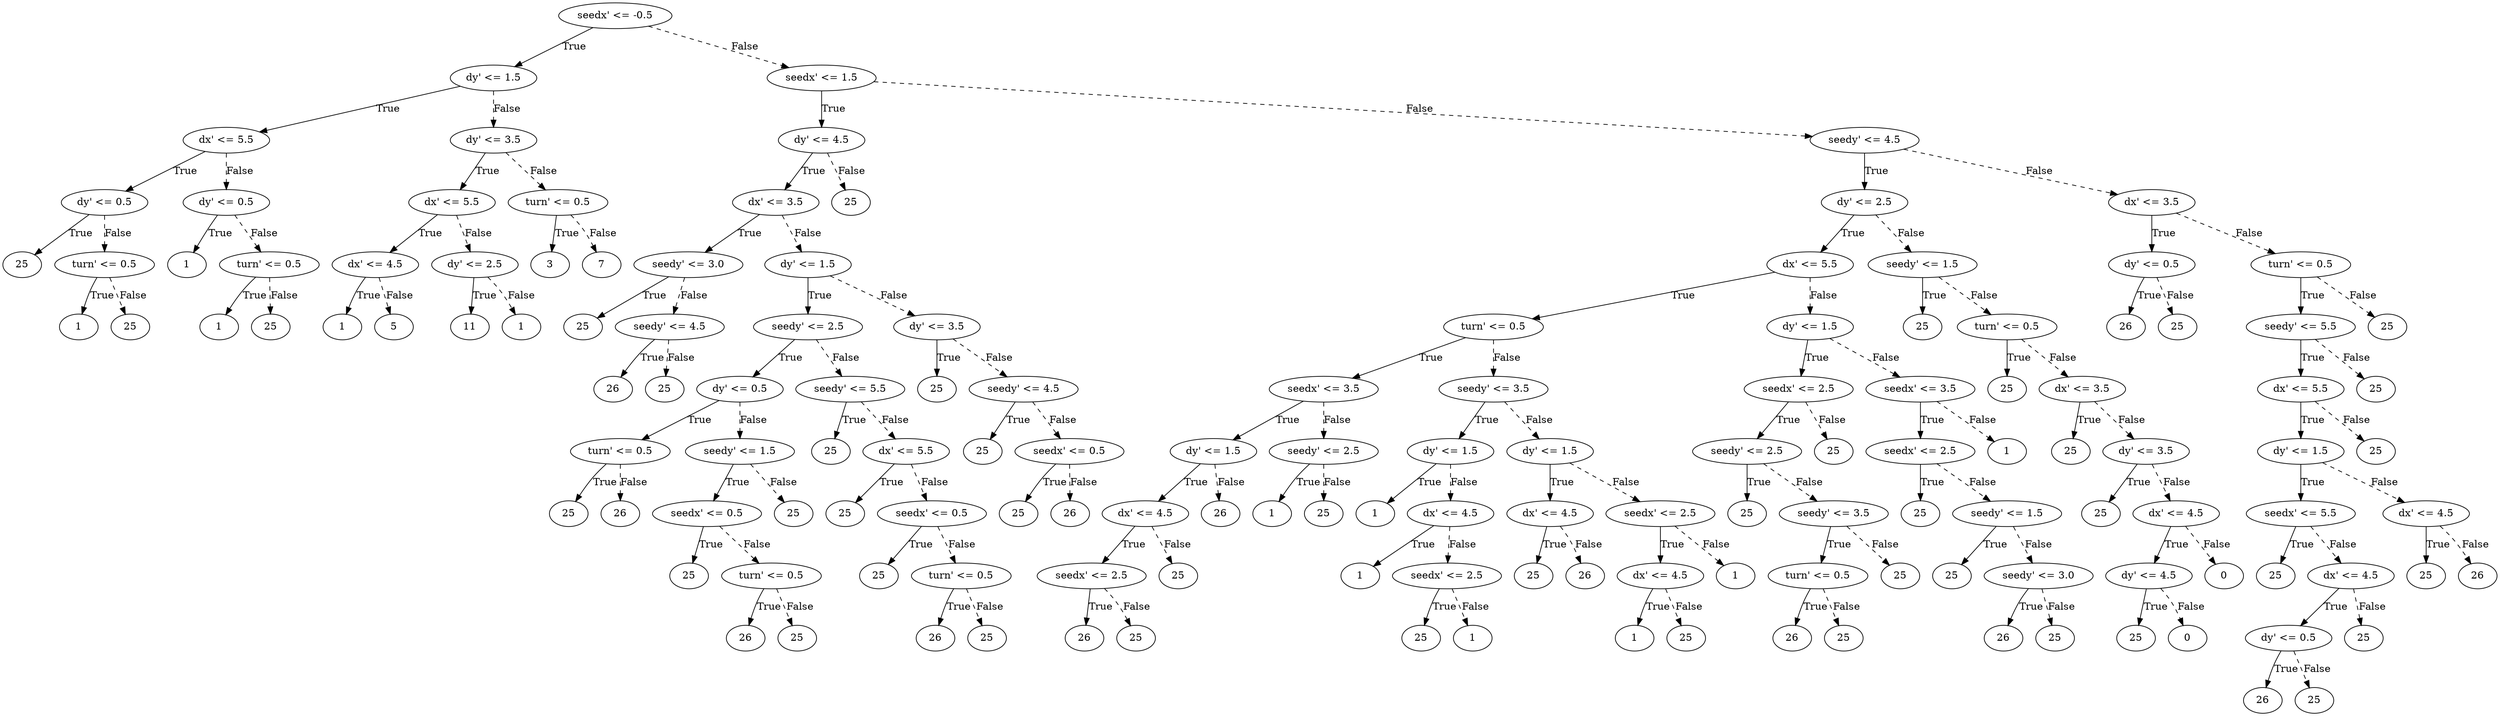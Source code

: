 digraph {
0 [label="seedx' <= -0.5"];
1 [label="dy' <= 1.5"];
2 [label="dx' <= 5.5"];
3 [label="dy' <= 0.5"];
4 [label="25"];
3 -> 4 [label="True"];
5 [label="turn' <= 0.5"];
6 [label="1"];
5 -> 6 [label="True"];
7 [label="25"];
5 -> 7 [style="dashed", label="False"];
3 -> 5 [style="dashed", label="False"];
2 -> 3 [label="True"];
8 [label="dy' <= 0.5"];
9 [label="1"];
8 -> 9 [label="True"];
10 [label="turn' <= 0.5"];
11 [label="1"];
10 -> 11 [label="True"];
12 [label="25"];
10 -> 12 [style="dashed", label="False"];
8 -> 10 [style="dashed", label="False"];
2 -> 8 [style="dashed", label="False"];
1 -> 2 [label="True"];
13 [label="dy' <= 3.5"];
14 [label="dx' <= 5.5"];
15 [label="dx' <= 4.5"];
16 [label="1"];
15 -> 16 [label="True"];
17 [label="5"];
15 -> 17 [style="dashed", label="False"];
14 -> 15 [label="True"];
18 [label="dy' <= 2.5"];
19 [label="11"];
18 -> 19 [label="True"];
20 [label="1"];
18 -> 20 [style="dashed", label="False"];
14 -> 18 [style="dashed", label="False"];
13 -> 14 [label="True"];
21 [label="turn' <= 0.5"];
22 [label="3"];
21 -> 22 [label="True"];
23 [label="7"];
21 -> 23 [style="dashed", label="False"];
13 -> 21 [style="dashed", label="False"];
1 -> 13 [style="dashed", label="False"];
0 -> 1 [label="True"];
24 [label="seedx' <= 1.5"];
25 [label="dy' <= 4.5"];
26 [label="dx' <= 3.5"];
27 [label="seedy' <= 3.0"];
28 [label="25"];
27 -> 28 [label="True"];
29 [label="seedy' <= 4.5"];
30 [label="26"];
29 -> 30 [label="True"];
31 [label="25"];
29 -> 31 [style="dashed", label="False"];
27 -> 29 [style="dashed", label="False"];
26 -> 27 [label="True"];
32 [label="dy' <= 1.5"];
33 [label="seedy' <= 2.5"];
34 [label="dy' <= 0.5"];
35 [label="turn' <= 0.5"];
36 [label="25"];
35 -> 36 [label="True"];
37 [label="26"];
35 -> 37 [style="dashed", label="False"];
34 -> 35 [label="True"];
38 [label="seedy' <= 1.5"];
39 [label="seedx' <= 0.5"];
40 [label="25"];
39 -> 40 [label="True"];
41 [label="turn' <= 0.5"];
42 [label="26"];
41 -> 42 [label="True"];
43 [label="25"];
41 -> 43 [style="dashed", label="False"];
39 -> 41 [style="dashed", label="False"];
38 -> 39 [label="True"];
44 [label="25"];
38 -> 44 [style="dashed", label="False"];
34 -> 38 [style="dashed", label="False"];
33 -> 34 [label="True"];
45 [label="seedy' <= 5.5"];
46 [label="25"];
45 -> 46 [label="True"];
47 [label="dx' <= 5.5"];
48 [label="25"];
47 -> 48 [label="True"];
49 [label="seedx' <= 0.5"];
50 [label="25"];
49 -> 50 [label="True"];
51 [label="turn' <= 0.5"];
52 [label="26"];
51 -> 52 [label="True"];
53 [label="25"];
51 -> 53 [style="dashed", label="False"];
49 -> 51 [style="dashed", label="False"];
47 -> 49 [style="dashed", label="False"];
45 -> 47 [style="dashed", label="False"];
33 -> 45 [style="dashed", label="False"];
32 -> 33 [label="True"];
54 [label="dy' <= 3.5"];
55 [label="25"];
54 -> 55 [label="True"];
56 [label="seedy' <= 4.5"];
57 [label="25"];
56 -> 57 [label="True"];
58 [label="seedx' <= 0.5"];
59 [label="25"];
58 -> 59 [label="True"];
60 [label="26"];
58 -> 60 [style="dashed", label="False"];
56 -> 58 [style="dashed", label="False"];
54 -> 56 [style="dashed", label="False"];
32 -> 54 [style="dashed", label="False"];
26 -> 32 [style="dashed", label="False"];
25 -> 26 [label="True"];
61 [label="25"];
25 -> 61 [style="dashed", label="False"];
24 -> 25 [label="True"];
62 [label="seedy' <= 4.5"];
63 [label="dy' <= 2.5"];
64 [label="dx' <= 5.5"];
65 [label="turn' <= 0.5"];
66 [label="seedx' <= 3.5"];
67 [label="dy' <= 1.5"];
68 [label="dx' <= 4.5"];
69 [label="seedx' <= 2.5"];
70 [label="26"];
69 -> 70 [label="True"];
71 [label="25"];
69 -> 71 [style="dashed", label="False"];
68 -> 69 [label="True"];
72 [label="25"];
68 -> 72 [style="dashed", label="False"];
67 -> 68 [label="True"];
73 [label="26"];
67 -> 73 [style="dashed", label="False"];
66 -> 67 [label="True"];
74 [label="seedy' <= 2.5"];
75 [label="1"];
74 -> 75 [label="True"];
76 [label="25"];
74 -> 76 [style="dashed", label="False"];
66 -> 74 [style="dashed", label="False"];
65 -> 66 [label="True"];
77 [label="seedy' <= 3.5"];
78 [label="dy' <= 1.5"];
79 [label="1"];
78 -> 79 [label="True"];
80 [label="dx' <= 4.5"];
81 [label="1"];
80 -> 81 [label="True"];
82 [label="seedx' <= 2.5"];
83 [label="25"];
82 -> 83 [label="True"];
84 [label="1"];
82 -> 84 [style="dashed", label="False"];
80 -> 82 [style="dashed", label="False"];
78 -> 80 [style="dashed", label="False"];
77 -> 78 [label="True"];
85 [label="dy' <= 1.5"];
86 [label="dx' <= 4.5"];
87 [label="25"];
86 -> 87 [label="True"];
88 [label="26"];
86 -> 88 [style="dashed", label="False"];
85 -> 86 [label="True"];
89 [label="seedx' <= 2.5"];
90 [label="dx' <= 4.5"];
91 [label="1"];
90 -> 91 [label="True"];
92 [label="25"];
90 -> 92 [style="dashed", label="False"];
89 -> 90 [label="True"];
93 [label="1"];
89 -> 93 [style="dashed", label="False"];
85 -> 89 [style="dashed", label="False"];
77 -> 85 [style="dashed", label="False"];
65 -> 77 [style="dashed", label="False"];
64 -> 65 [label="True"];
94 [label="dy' <= 1.5"];
95 [label="seedx' <= 2.5"];
96 [label="seedy' <= 2.5"];
97 [label="25"];
96 -> 97 [label="True"];
98 [label="seedy' <= 3.5"];
99 [label="turn' <= 0.5"];
100 [label="26"];
99 -> 100 [label="True"];
101 [label="25"];
99 -> 101 [style="dashed", label="False"];
98 -> 99 [label="True"];
102 [label="25"];
98 -> 102 [style="dashed", label="False"];
96 -> 98 [style="dashed", label="False"];
95 -> 96 [label="True"];
103 [label="25"];
95 -> 103 [style="dashed", label="False"];
94 -> 95 [label="True"];
104 [label="seedx' <= 3.5"];
105 [label="seedx' <= 2.5"];
106 [label="25"];
105 -> 106 [label="True"];
107 [label="seedy' <= 1.5"];
108 [label="25"];
107 -> 108 [label="True"];
109 [label="seedy' <= 3.0"];
110 [label="26"];
109 -> 110 [label="True"];
111 [label="25"];
109 -> 111 [style="dashed", label="False"];
107 -> 109 [style="dashed", label="False"];
105 -> 107 [style="dashed", label="False"];
104 -> 105 [label="True"];
112 [label="1"];
104 -> 112 [style="dashed", label="False"];
94 -> 104 [style="dashed", label="False"];
64 -> 94 [style="dashed", label="False"];
63 -> 64 [label="True"];
113 [label="seedy' <= 1.5"];
114 [label="25"];
113 -> 114 [label="True"];
115 [label="turn' <= 0.5"];
116 [label="25"];
115 -> 116 [label="True"];
117 [label="dx' <= 3.5"];
118 [label="25"];
117 -> 118 [label="True"];
119 [label="dy' <= 3.5"];
120 [label="25"];
119 -> 120 [label="True"];
121 [label="dx' <= 4.5"];
122 [label="dy' <= 4.5"];
123 [label="25"];
122 -> 123 [label="True"];
124 [label="0"];
122 -> 124 [style="dashed", label="False"];
121 -> 122 [label="True"];
125 [label="0"];
121 -> 125 [style="dashed", label="False"];
119 -> 121 [style="dashed", label="False"];
117 -> 119 [style="dashed", label="False"];
115 -> 117 [style="dashed", label="False"];
113 -> 115 [style="dashed", label="False"];
63 -> 113 [style="dashed", label="False"];
62 -> 63 [label="True"];
126 [label="dx' <= 3.5"];
127 [label="dy' <= 0.5"];
128 [label="26"];
127 -> 128 [label="True"];
129 [label="25"];
127 -> 129 [style="dashed", label="False"];
126 -> 127 [label="True"];
130 [label="turn' <= 0.5"];
131 [label="seedy' <= 5.5"];
132 [label="dx' <= 5.5"];
133 [label="dy' <= 1.5"];
134 [label="seedx' <= 5.5"];
135 [label="25"];
134 -> 135 [label="True"];
136 [label="dx' <= 4.5"];
137 [label="dy' <= 0.5"];
138 [label="26"];
137 -> 138 [label="True"];
139 [label="25"];
137 -> 139 [style="dashed", label="False"];
136 -> 137 [label="True"];
140 [label="25"];
136 -> 140 [style="dashed", label="False"];
134 -> 136 [style="dashed", label="False"];
133 -> 134 [label="True"];
141 [label="dx' <= 4.5"];
142 [label="25"];
141 -> 142 [label="True"];
143 [label="26"];
141 -> 143 [style="dashed", label="False"];
133 -> 141 [style="dashed", label="False"];
132 -> 133 [label="True"];
144 [label="25"];
132 -> 144 [style="dashed", label="False"];
131 -> 132 [label="True"];
145 [label="25"];
131 -> 145 [style="dashed", label="False"];
130 -> 131 [label="True"];
146 [label="25"];
130 -> 146 [style="dashed", label="False"];
126 -> 130 [style="dashed", label="False"];
62 -> 126 [style="dashed", label="False"];
24 -> 62 [style="dashed", label="False"];
0 -> 24 [style="dashed", label="False"];

}